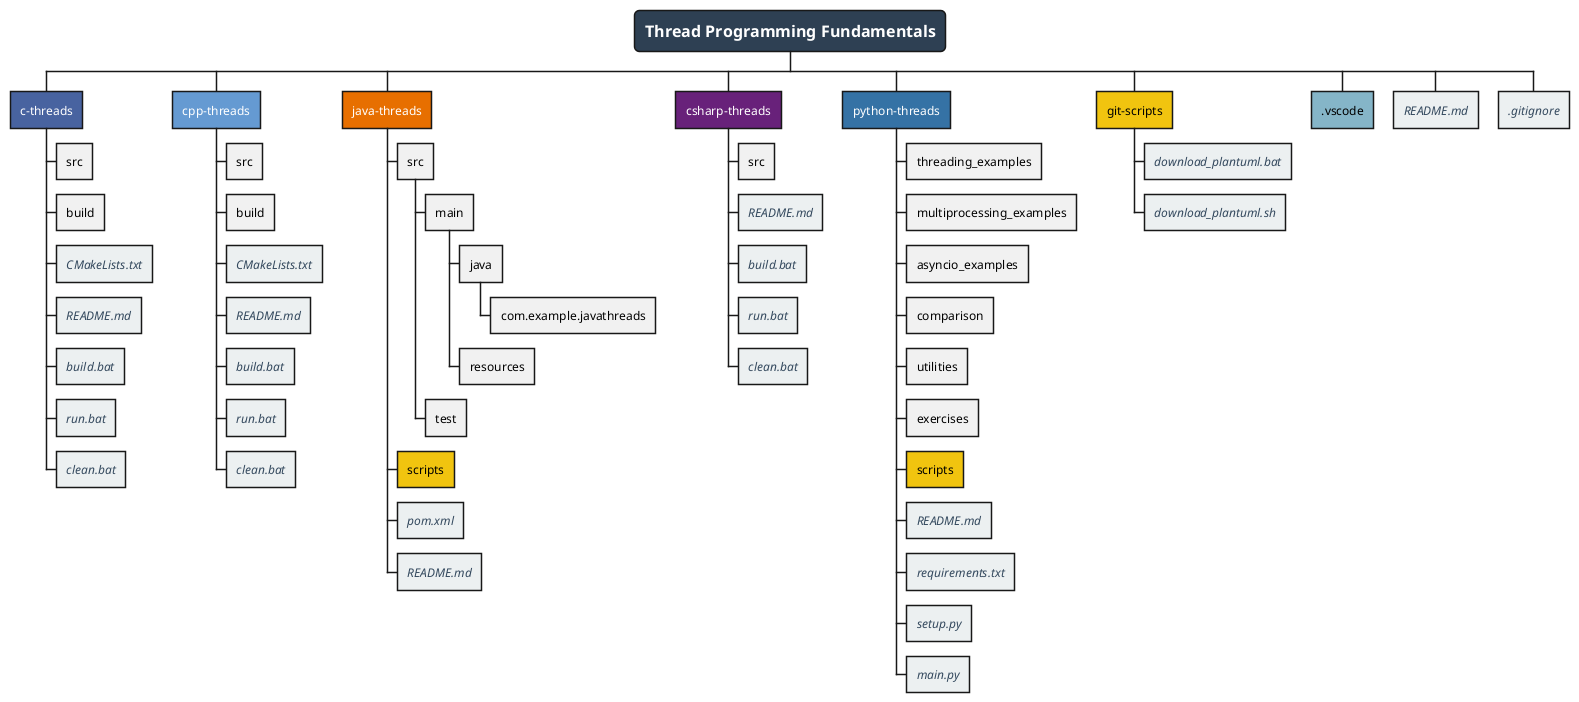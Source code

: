@startwbs

skinparam WBSGroupBackgroundColor white
skinparam WBSGroupBorderColor gray
skinparam WBSGroupFontColor black

skinparam WBSArrowColor #333333
skinparam WBSBorderColor #333333
skinparam WBSFontColor black

<style>
wbsDiagram {
  // Colors for different programming languages
  .c {
    BackgroundColor #4863A0
    FontColor white
    BorderColor #2A4163
  }
  .cpp {
    BackgroundColor #659AD2
    FontColor white
    BorderColor #2A5DA0
  }
  .java {
    BackgroundColor #E76F00
    FontColor white
    BorderColor #A34D00
  }
  .csharp {
    BackgroundColor #68217A
    FontColor white
    BorderColor #3A1245
  }
  .python {
    BackgroundColor #3572A5
    FontColor white
    BorderColor #1A3A5A
  }
  .scripts {
    BackgroundColor #F1C40F
    FontColor black
    BorderColor #D4AC0D
  }
  .folder {
    BackgroundColor #85B5C8
    FontColor black
    BorderColor #5A8CA0
  }
  
  // Root node styling
  rootNode {
    BackgroundColor #2E4053
    FontColor white
    FontSize 16
    FontStyle bold
    BorderColor #1B2631
    RoundCorner 10
  }
  
  // File specific styling
  .file {
    BackgroundColor #ECF0F1
    FontColor #34495E
    BorderColor #BDC3C7
    FontStyle italic
  }
}
</style>

* Thread Programming Fundamentals
** c-threads <<c>>
*** src
*** build
*** CMakeLists.txt <<file>>
*** README.md <<file>>
*** build.bat <<file>>
*** run.bat <<file>>
*** clean.bat <<file>>
** cpp-threads <<cpp>>
*** src
*** build
*** CMakeLists.txt <<file>>
*** README.md <<file>>
*** build.bat <<file>>
*** run.bat <<file>>
*** clean.bat <<file>>
** java-threads <<java>>
*** src
**** main
***** java
****** com.example.javathreads
***** resources
**** test
*** scripts <<scripts>>
*** pom.xml <<file>>
*** README.md <<file>>
** csharp-threads <<csharp>>
*** src
*** README.md <<file>>
*** build.bat <<file>>
*** run.bat <<file>>
*** clean.bat <<file>>
** python-threads <<python>>
*** threading_examples
*** multiprocessing_examples
*** asyncio_examples
*** comparison
*** utilities
*** exercises
*** scripts <<scripts>>
*** README.md <<file>>
*** requirements.txt <<file>>
*** setup.py <<file>>
*** main.py <<file>>
** git-scripts <<scripts>>
*** download_plantuml.bat <<file>>
*** download_plantuml.sh <<file>>
** .vscode <<folder>>
** README.md <<file>>
** .gitignore <<file>>
@endwbs